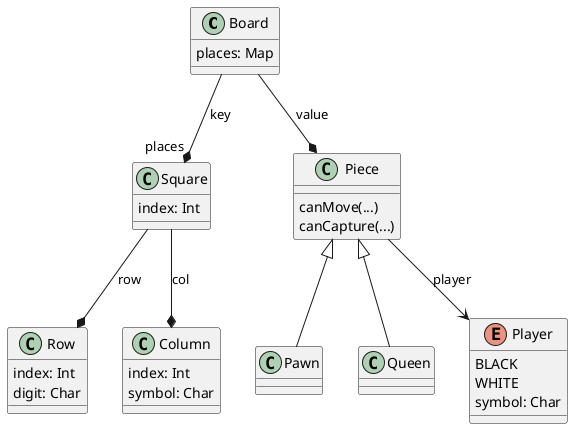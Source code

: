 @startuml

!define C class
!define E enum
!define relationships

C Board {
    places: Map
}

C Square {
    index: Int
}

C Row {
    index: Int
    digit: Char
}

C Column {
    index: Int
    symbol: Char
}

C Piece {
    canMove(...)
    canCapture(...)
}

C Pawn
C Queen

E Player {
    BLACK
    WHITE
    symbol: Char
}

Board --* "places" Square : key
Board --* Piece : value
Square --* Row : row
Square --* Column : col
Piece --> Player : player
Piece <|-- Pawn
Piece <|-- Queen

@enduml
